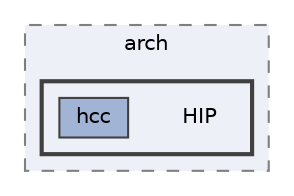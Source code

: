 digraph "nuli-avionics-flight-software/platformio_nuli_avionics_flight_software/include/Eigen/src/Core/arch/HIP"
{
 // LATEX_PDF_SIZE
  bgcolor="transparent";
  edge [fontname=Helvetica,fontsize=10,labelfontname=Helvetica,labelfontsize=10];
  node [fontname=Helvetica,fontsize=10,shape=box,height=0.2,width=0.4];
  compound=true
  subgraph clusterdir_bd19d053d7f0455d951dd92572a22148 {
    graph [ bgcolor="#edf0f7", pencolor="grey50", label="arch", fontname=Helvetica,fontsize=10 style="filled,dashed", URL="dir_bd19d053d7f0455d951dd92572a22148.html",tooltip=""]
  subgraph clusterdir_97be30f64eb6ff2c0f9463f677147250 {
    graph [ bgcolor="#edf0f7", pencolor="grey25", label="", fontname=Helvetica,fontsize=10 style="filled,bold", URL="dir_97be30f64eb6ff2c0f9463f677147250.html",tooltip=""]
    dir_97be30f64eb6ff2c0f9463f677147250 [shape=plaintext, label="HIP"];
  dir_466de28c1f10695fd0f4ada91ece9747 [label="hcc", fillcolor="#a2b4d6", color="grey25", style="filled", URL="dir_466de28c1f10695fd0f4ada91ece9747.html",tooltip=""];
  }
  }
}
